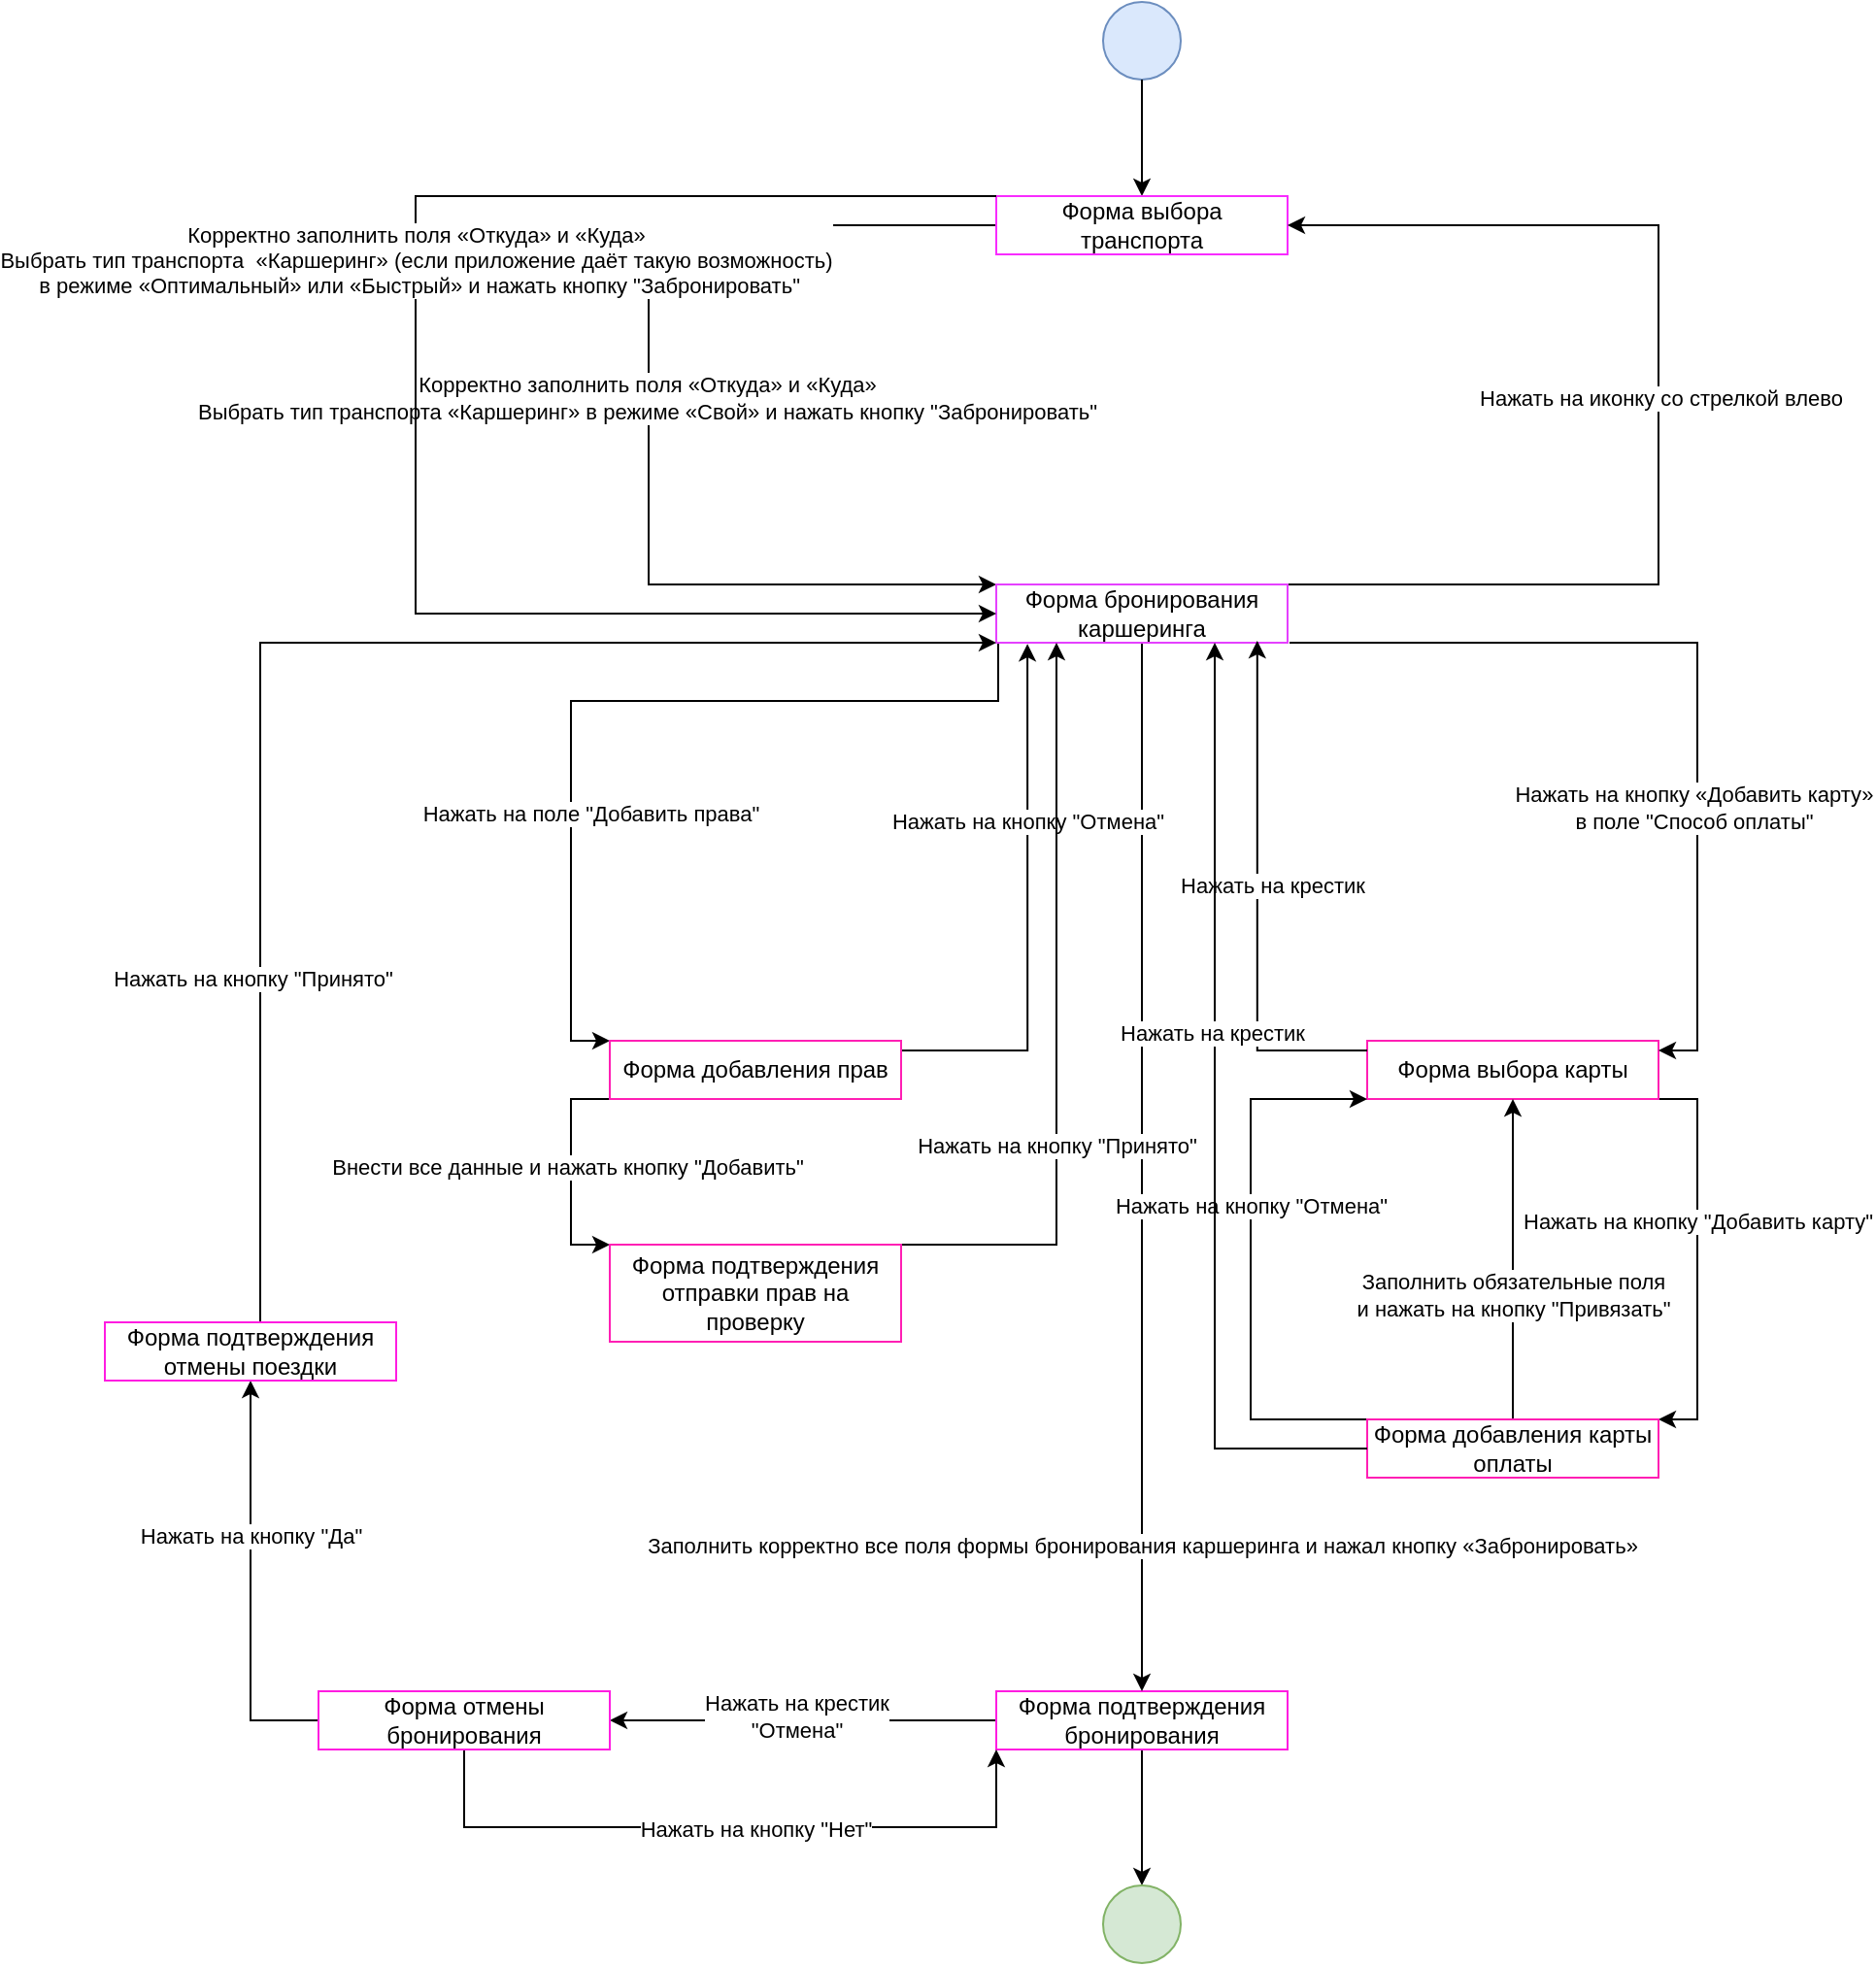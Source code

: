 <mxfile version="22.1.19" type="github">
  <diagram id="prtHgNgQTEPvFCAcTncT" name="Page-1">
    <mxGraphModel dx="2389" dy="853" grid="1" gridSize="10" guides="1" tooltips="1" connect="1" arrows="1" fold="1" page="1" pageScale="1" pageWidth="827" pageHeight="1169" math="0" shadow="0">
      <root>
        <mxCell id="0" />
        <mxCell id="1" parent="0" />
        <mxCell id="AKc9pMjTOJnopstTfpm2-2" value="" style="ellipse;whiteSpace=wrap;html=1;aspect=fixed;fillColor=#dae8fc;strokeColor=#6c8ebf;" parent="1" vertex="1">
          <mxGeometry x="394" y="20" width="40" height="40" as="geometry" />
        </mxCell>
        <mxCell id="AKc9pMjTOJnopstTfpm2-3" value="" style="endArrow=classic;html=1;rounded=0;exitX=0.5;exitY=1;exitDx=0;exitDy=0;" parent="1" source="AKc9pMjTOJnopstTfpm2-2" edge="1">
          <mxGeometry width="50" height="50" relative="1" as="geometry">
            <mxPoint x="390" y="260" as="sourcePoint" />
            <mxPoint x="414" y="120" as="targetPoint" />
          </mxGeometry>
        </mxCell>
        <mxCell id="Mg9zhPK-vFDKnxileMBy-3" style="edgeStyle=orthogonalEdgeStyle;rounded=0;orthogonalLoop=1;jettySize=auto;html=1;entryX=0;entryY=0;entryDx=0;entryDy=0;" parent="1" source="AKc9pMjTOJnopstTfpm2-4" target="AKc9pMjTOJnopstTfpm2-7" edge="1">
          <mxGeometry relative="1" as="geometry">
            <Array as="points">
              <mxPoint x="160" y="135" />
              <mxPoint x="160" y="320" />
            </Array>
          </mxGeometry>
        </mxCell>
        <mxCell id="Mg9zhPK-vFDKnxileMBy-5" value="Корректно заполнить поля «Откуда» и «Куда»&lt;br&gt;Выбрать тип транспорта «Каршеринг» в режиме «Свой» и нажать кнопку &quot;Забронировать&quot;" style="edgeLabel;html=1;align=center;verticalAlign=middle;resizable=0;points=[];" parent="Mg9zhPK-vFDKnxileMBy-3" vertex="1" connectable="0">
          <mxGeometry x="-0.014" y="-1" relative="1" as="geometry">
            <mxPoint as="offset" />
          </mxGeometry>
        </mxCell>
        <mxCell id="AKc9pMjTOJnopstTfpm2-4" value="Форма выбора транспорта" style="rounded=0;whiteSpace=wrap;html=1;strokeColor=#F82BFF;" parent="1" vertex="1">
          <mxGeometry x="339" y="120" width="150" height="30" as="geometry" />
        </mxCell>
        <mxCell id="AKc9pMjTOJnopstTfpm2-23" style="edgeStyle=orthogonalEdgeStyle;rounded=0;orthogonalLoop=1;jettySize=auto;html=1;entryX=0.5;entryY=0;entryDx=0;entryDy=0;" parent="1" source="AKc9pMjTOJnopstTfpm2-5" target="AKc9pMjTOJnopstTfpm2-24" edge="1">
          <mxGeometry relative="1" as="geometry">
            <mxPoint x="414" y="1010" as="targetPoint" />
          </mxGeometry>
        </mxCell>
        <mxCell id="teK6GMSWzmJcEfpmg9Bi-2" style="edgeStyle=orthogonalEdgeStyle;rounded=0;orthogonalLoop=1;jettySize=auto;html=1;" edge="1" parent="1" source="AKc9pMjTOJnopstTfpm2-5" target="teK6GMSWzmJcEfpmg9Bi-1">
          <mxGeometry relative="1" as="geometry" />
        </mxCell>
        <mxCell id="teK6GMSWzmJcEfpmg9Bi-3" value="Нажать на крестик &lt;br&gt;&quot;Отмена&quot;" style="edgeLabel;html=1;align=center;verticalAlign=middle;resizable=0;points=[];rotation=0;" vertex="1" connectable="0" parent="teK6GMSWzmJcEfpmg9Bi-2">
          <mxGeometry x="0.039" y="-2" relative="1" as="geometry">
            <mxPoint as="offset" />
          </mxGeometry>
        </mxCell>
        <mxCell id="AKc9pMjTOJnopstTfpm2-5" value="Форма подтверждения бронирования" style="rounded=0;whiteSpace=wrap;html=1;strokeColor=#FF1CE1;" parent="1" vertex="1">
          <mxGeometry x="339" y="890" width="150" height="30" as="geometry" />
        </mxCell>
        <mxCell id="Mg9zhPK-vFDKnxileMBy-26" style="edgeStyle=orthogonalEdgeStyle;rounded=0;orthogonalLoop=1;jettySize=auto;html=1;entryX=1;entryY=0;entryDx=0;entryDy=0;exitX=1;exitY=1;exitDx=0;exitDy=0;" parent="1" source="AKc9pMjTOJnopstTfpm2-6" target="Mg9zhPK-vFDKnxileMBy-24" edge="1">
          <mxGeometry relative="1" as="geometry">
            <Array as="points">
              <mxPoint x="700" y="585" />
              <mxPoint x="700" y="750" />
            </Array>
          </mxGeometry>
        </mxCell>
        <mxCell id="Mg9zhPK-vFDKnxileMBy-27" value="Нажать на кнопку &quot;Добавить карту&quot;" style="edgeLabel;html=1;align=center;verticalAlign=middle;resizable=0;points=[];" parent="Mg9zhPK-vFDKnxileMBy-26" vertex="1" connectable="0">
          <mxGeometry x="-0.021" relative="1" as="geometry">
            <mxPoint y="-18" as="offset" />
          </mxGeometry>
        </mxCell>
        <mxCell id="AKc9pMjTOJnopstTfpm2-6" value="Форма выбора карты" style="rounded=0;whiteSpace=wrap;html=1;strokeColor=#FF1FB4;" parent="1" vertex="1">
          <mxGeometry x="530" y="555" width="150" height="30" as="geometry" />
        </mxCell>
        <mxCell id="Mg9zhPK-vFDKnxileMBy-4" style="edgeStyle=orthogonalEdgeStyle;rounded=0;orthogonalLoop=1;jettySize=auto;html=1;entryX=1;entryY=0.5;entryDx=0;entryDy=0;" parent="1" source="AKc9pMjTOJnopstTfpm2-7" target="AKc9pMjTOJnopstTfpm2-4" edge="1">
          <mxGeometry relative="1" as="geometry">
            <Array as="points">
              <mxPoint x="680" y="320" />
              <mxPoint x="680" y="135" />
            </Array>
          </mxGeometry>
        </mxCell>
        <mxCell id="Mg9zhPK-vFDKnxileMBy-6" value="Нажать на иконку со стрелкой влево" style="edgeLabel;html=1;align=center;verticalAlign=middle;resizable=0;points=[];" parent="Mg9zhPK-vFDKnxileMBy-4" vertex="1" connectable="0">
          <mxGeometry x="0.014" y="-1" relative="1" as="geometry">
            <mxPoint as="offset" />
          </mxGeometry>
        </mxCell>
        <mxCell id="Mg9zhPK-vFDKnxileMBy-11" style="edgeStyle=orthogonalEdgeStyle;rounded=0;orthogonalLoop=1;jettySize=auto;html=1;entryX=1;entryY=1;entryDx=0;entryDy=0;" parent="1" source="AKc9pMjTOJnopstTfpm2-7" target="Mg9zhPK-vFDKnxileMBy-1" edge="1">
          <mxGeometry relative="1" as="geometry">
            <Array as="points">
              <mxPoint x="340" y="380" />
              <mxPoint x="120" y="380" />
              <mxPoint x="120" y="555" />
            </Array>
          </mxGeometry>
        </mxCell>
        <mxCell id="Mg9zhPK-vFDKnxileMBy-13" value="Нажать на поле &quot;Добавить права&quot;" style="edgeLabel;html=1;align=center;verticalAlign=middle;resizable=0;points=[];" parent="Mg9zhPK-vFDKnxileMBy-11" vertex="1" connectable="0">
          <mxGeometry x="0.556" y="-2" relative="1" as="geometry">
            <mxPoint x="12" y="-38" as="offset" />
          </mxGeometry>
        </mxCell>
        <mxCell id="Mg9zhPK-vFDKnxileMBy-12" style="edgeStyle=orthogonalEdgeStyle;rounded=0;orthogonalLoop=1;jettySize=auto;html=1;" parent="1" edge="1">
          <mxGeometry relative="1" as="geometry">
            <mxPoint x="490" y="350" as="sourcePoint" />
            <mxPoint x="680" y="560" as="targetPoint" />
            <Array as="points">
              <mxPoint x="700" y="350" />
              <mxPoint x="700" y="560" />
            </Array>
          </mxGeometry>
        </mxCell>
        <mxCell id="Mg9zhPK-vFDKnxileMBy-21" value="Нажать на кнопку «Добавить карту» &lt;br&gt;в поле &quot;Способ оплаты&quot;" style="edgeLabel;html=1;align=center;verticalAlign=middle;resizable=0;points=[];" parent="Mg9zhPK-vFDKnxileMBy-12" vertex="1" connectable="0">
          <mxGeometry x="0.342" y="-2" relative="1" as="geometry">
            <mxPoint as="offset" />
          </mxGeometry>
        </mxCell>
        <mxCell id="Mg9zhPK-vFDKnxileMBy-34" style="edgeStyle=orthogonalEdgeStyle;rounded=0;orthogonalLoop=1;jettySize=auto;html=1;" parent="1" source="AKc9pMjTOJnopstTfpm2-7" target="AKc9pMjTOJnopstTfpm2-5" edge="1">
          <mxGeometry relative="1" as="geometry">
            <Array as="points">
              <mxPoint x="414" y="630" />
              <mxPoint x="414" y="630" />
            </Array>
          </mxGeometry>
        </mxCell>
        <mxCell id="Mg9zhPK-vFDKnxileMBy-35" value="Заполнить корректно все поля формы бронирования каршеринга и нажал кнопку «Забронировать»" style="edgeLabel;html=1;align=center;verticalAlign=middle;resizable=0;points=[];" parent="Mg9zhPK-vFDKnxileMBy-34" vertex="1" connectable="0">
          <mxGeometry x="0.72" relative="1" as="geometry">
            <mxPoint as="offset" />
          </mxGeometry>
        </mxCell>
        <mxCell id="AKc9pMjTOJnopstTfpm2-7" value="Форма бронирования каршеринга" style="rounded=0;whiteSpace=wrap;html=1;strokeColor=#E540FF;" parent="1" vertex="1">
          <mxGeometry x="339" y="320" width="150" height="30" as="geometry" />
        </mxCell>
        <mxCell id="AKc9pMjTOJnopstTfpm2-24" value="" style="ellipse;whiteSpace=wrap;html=1;aspect=fixed;fillColor=#d5e8d4;strokeColor=#82b366;" parent="1" vertex="1">
          <mxGeometry x="394" y="990" width="40" height="40" as="geometry" />
        </mxCell>
        <mxCell id="Mg9zhPK-vFDKnxileMBy-14" style="edgeStyle=orthogonalEdgeStyle;rounded=0;orthogonalLoop=1;jettySize=auto;html=1;entryX=0.107;entryY=1.02;entryDx=0;entryDy=0;entryPerimeter=0;" parent="1" source="Mg9zhPK-vFDKnxileMBy-1" target="AKc9pMjTOJnopstTfpm2-7" edge="1">
          <mxGeometry relative="1" as="geometry">
            <mxPoint x="410" y="430" as="targetPoint" />
            <Array as="points">
              <mxPoint x="355" y="560" />
            </Array>
          </mxGeometry>
        </mxCell>
        <mxCell id="Mg9zhPK-vFDKnxileMBy-15" value="Нажать на кнопку &quot;Отмена&quot;" style="edgeLabel;html=1;align=center;verticalAlign=middle;resizable=0;points=[];" parent="Mg9zhPK-vFDKnxileMBy-14" vertex="1" connectable="0">
          <mxGeometry x="0.152" relative="1" as="geometry">
            <mxPoint y="-25" as="offset" />
          </mxGeometry>
        </mxCell>
        <mxCell id="Mg9zhPK-vFDKnxileMBy-17" style="edgeStyle=orthogonalEdgeStyle;rounded=0;orthogonalLoop=1;jettySize=auto;html=1;entryX=1;entryY=1;entryDx=0;entryDy=0;exitX=1;exitY=0;exitDx=0;exitDy=0;" parent="1" source="Mg9zhPK-vFDKnxileMBy-1" target="Mg9zhPK-vFDKnxileMBy-16" edge="1">
          <mxGeometry relative="1" as="geometry">
            <Array as="points">
              <mxPoint x="120" y="585" />
              <mxPoint x="120" y="660" />
            </Array>
          </mxGeometry>
        </mxCell>
        <mxCell id="Mg9zhPK-vFDKnxileMBy-18" value="Внести все данные и нажать кнопку &quot;Добавить&quot;" style="edgeLabel;html=1;align=center;verticalAlign=middle;resizable=0;points=[];" parent="Mg9zhPK-vFDKnxileMBy-17" vertex="1" connectable="0">
          <mxGeometry x="-0.04" y="-2" relative="1" as="geometry">
            <mxPoint as="offset" />
          </mxGeometry>
        </mxCell>
        <mxCell id="Mg9zhPK-vFDKnxileMBy-1" value="Форма добавления прав" style="rounded=0;whiteSpace=wrap;html=1;strokeColor=#FF1FB4;direction=west;" parent="1" vertex="1">
          <mxGeometry x="140" y="555" width="150" height="30" as="geometry" />
        </mxCell>
        <mxCell id="Mg9zhPK-vFDKnxileMBy-7" style="edgeStyle=orthogonalEdgeStyle;rounded=0;orthogonalLoop=1;jettySize=auto;html=1;exitX=0;exitY=0;exitDx=0;exitDy=0;entryX=0;entryY=0.5;entryDx=0;entryDy=0;" parent="1" source="AKc9pMjTOJnopstTfpm2-4" edge="1" target="AKc9pMjTOJnopstTfpm2-7">
          <mxGeometry relative="1" as="geometry">
            <mxPoint x="179" y="100" as="sourcePoint" />
            <mxPoint x="290" y="330" as="targetPoint" />
            <Array as="points">
              <mxPoint x="40" y="120" />
              <mxPoint x="40" y="335" />
            </Array>
          </mxGeometry>
        </mxCell>
        <mxCell id="Mg9zhPK-vFDKnxileMBy-8" value="Корректно заполнить поля «Откуда» и «Куда»&lt;br&gt;Выбрать тип транспорта&amp;nbsp; «Каршеринг» (если приложение даёт такую возможность)&lt;br&gt;&amp;nbsp;в режиме «Оптимальный» или «Быстрый» и нажать кнопку &quot;Забронировать&quot;" style="edgeLabel;html=1;align=center;verticalAlign=middle;resizable=0;points=[];" parent="Mg9zhPK-vFDKnxileMBy-7" vertex="1" connectable="0">
          <mxGeometry x="-0.014" y="-1" relative="1" as="geometry">
            <mxPoint x="1" y="-69" as="offset" />
          </mxGeometry>
        </mxCell>
        <mxCell id="Mg9zhPK-vFDKnxileMBy-19" style="edgeStyle=orthogonalEdgeStyle;rounded=0;orthogonalLoop=1;jettySize=auto;html=1;exitX=0;exitY=1;exitDx=0;exitDy=0;" parent="1" source="Mg9zhPK-vFDKnxileMBy-16" edge="1">
          <mxGeometry relative="1" as="geometry">
            <mxPoint x="370" y="350" as="targetPoint" />
            <Array as="points">
              <mxPoint x="370" y="660" />
            </Array>
          </mxGeometry>
        </mxCell>
        <mxCell id="Mg9zhPK-vFDKnxileMBy-20" value="Нажать на кнопку &quot;Принято&quot;" style="edgeLabel;html=1;align=center;verticalAlign=middle;resizable=0;points=[];" parent="Mg9zhPK-vFDKnxileMBy-19" vertex="1" connectable="0">
          <mxGeometry x="-0.398" y="2" relative="1" as="geometry">
            <mxPoint x="2" y="-14" as="offset" />
          </mxGeometry>
        </mxCell>
        <mxCell id="Mg9zhPK-vFDKnxileMBy-16" value="Форма подтверждения отправки прав на проверку" style="rounded=0;whiteSpace=wrap;html=1;strokeColor=#FF1FB4;direction=west;" parent="1" vertex="1">
          <mxGeometry x="140" y="660" width="150" height="50" as="geometry" />
        </mxCell>
        <mxCell id="Mg9zhPK-vFDKnxileMBy-22" style="edgeStyle=orthogonalEdgeStyle;rounded=0;orthogonalLoop=1;jettySize=auto;html=1;entryX=0.896;entryY=0.967;entryDx=0;entryDy=0;entryPerimeter=0;" parent="1" source="AKc9pMjTOJnopstTfpm2-6" target="AKc9pMjTOJnopstTfpm2-7" edge="1">
          <mxGeometry relative="1" as="geometry">
            <Array as="points">
              <mxPoint x="473" y="560" />
            </Array>
          </mxGeometry>
        </mxCell>
        <mxCell id="Mg9zhPK-vFDKnxileMBy-23" value="Нажать на крестик" style="edgeLabel;html=1;align=center;verticalAlign=middle;resizable=0;points=[];" parent="Mg9zhPK-vFDKnxileMBy-22" vertex="1" connectable="0">
          <mxGeometry x="0.063" y="2" relative="1" as="geometry">
            <mxPoint x="9" as="offset" />
          </mxGeometry>
        </mxCell>
        <mxCell id="Mg9zhPK-vFDKnxileMBy-28" style="edgeStyle=orthogonalEdgeStyle;rounded=0;orthogonalLoop=1;jettySize=auto;html=1;entryX=0;entryY=1;entryDx=0;entryDy=0;exitX=0;exitY=0;exitDx=0;exitDy=0;" parent="1" source="Mg9zhPK-vFDKnxileMBy-24" target="AKc9pMjTOJnopstTfpm2-6" edge="1">
          <mxGeometry relative="1" as="geometry">
            <Array as="points">
              <mxPoint x="470" y="750" />
              <mxPoint x="470" y="585" />
            </Array>
          </mxGeometry>
        </mxCell>
        <mxCell id="Mg9zhPK-vFDKnxileMBy-29" value="Нажать на кнопку &quot;Отмена&quot;" style="edgeLabel;html=1;align=center;verticalAlign=middle;resizable=0;points=[];" parent="Mg9zhPK-vFDKnxileMBy-28" vertex="1" connectable="0">
          <mxGeometry x="-0.143" y="3" relative="1" as="geometry">
            <mxPoint x="3" y="-48" as="offset" />
          </mxGeometry>
        </mxCell>
        <mxCell id="Mg9zhPK-vFDKnxileMBy-32" style="edgeStyle=orthogonalEdgeStyle;rounded=0;orthogonalLoop=1;jettySize=auto;html=1;entryX=0.5;entryY=1;entryDx=0;entryDy=0;" parent="1" source="Mg9zhPK-vFDKnxileMBy-24" target="AKc9pMjTOJnopstTfpm2-6" edge="1">
          <mxGeometry relative="1" as="geometry" />
        </mxCell>
        <mxCell id="Mg9zhPK-vFDKnxileMBy-33" value="Заполнить обязательные поля &lt;br&gt;и нажать на кнопку &quot;Привязать&quot;" style="edgeLabel;html=1;align=center;verticalAlign=middle;resizable=0;points=[];" parent="Mg9zhPK-vFDKnxileMBy-32" vertex="1" connectable="0">
          <mxGeometry x="0.05" relative="1" as="geometry">
            <mxPoint y="22" as="offset" />
          </mxGeometry>
        </mxCell>
        <mxCell id="Mg9zhPK-vFDKnxileMBy-24" value="Форма добавления карты оплаты" style="rounded=0;whiteSpace=wrap;html=1;strokeColor=#FF1FB4;" parent="1" vertex="1">
          <mxGeometry x="530" y="750" width="150" height="30" as="geometry" />
        </mxCell>
        <mxCell id="Mg9zhPK-vFDKnxileMBy-30" style="edgeStyle=orthogonalEdgeStyle;rounded=0;orthogonalLoop=1;jettySize=auto;html=1;entryX=0.75;entryY=1;entryDx=0;entryDy=0;" parent="1" source="Mg9zhPK-vFDKnxileMBy-24" target="AKc9pMjTOJnopstTfpm2-7" edge="1">
          <mxGeometry relative="1" as="geometry" />
        </mxCell>
        <mxCell id="Mg9zhPK-vFDKnxileMBy-31" value="Нажать на крестик" style="edgeLabel;html=1;align=center;verticalAlign=middle;resizable=0;points=[];" parent="Mg9zhPK-vFDKnxileMBy-30" vertex="1" connectable="0">
          <mxGeometry x="0.192" y="2" relative="1" as="geometry">
            <mxPoint y="1" as="offset" />
          </mxGeometry>
        </mxCell>
        <mxCell id="teK6GMSWzmJcEfpmg9Bi-5" style="edgeStyle=orthogonalEdgeStyle;rounded=0;orthogonalLoop=1;jettySize=auto;html=1;entryX=0.5;entryY=1;entryDx=0;entryDy=0;" edge="1" parent="1" source="teK6GMSWzmJcEfpmg9Bi-1" target="teK6GMSWzmJcEfpmg9Bi-9">
          <mxGeometry relative="1" as="geometry">
            <mxPoint x="-270" y="810" as="targetPoint" />
            <Array as="points">
              <mxPoint x="-45" y="905" />
            </Array>
          </mxGeometry>
        </mxCell>
        <mxCell id="teK6GMSWzmJcEfpmg9Bi-6" value="Нажать на кнопку &quot;Да&quot;" style="edgeLabel;html=1;align=center;verticalAlign=middle;resizable=0;points=[];" vertex="1" connectable="0" parent="teK6GMSWzmJcEfpmg9Bi-5">
          <mxGeometry x="-0.616" relative="1" as="geometry">
            <mxPoint y="-90" as="offset" />
          </mxGeometry>
        </mxCell>
        <mxCell id="teK6GMSWzmJcEfpmg9Bi-7" style="edgeStyle=orthogonalEdgeStyle;rounded=0;orthogonalLoop=1;jettySize=auto;html=1;entryX=0;entryY=1;entryDx=0;entryDy=0;" edge="1" parent="1" source="teK6GMSWzmJcEfpmg9Bi-1" target="AKc9pMjTOJnopstTfpm2-5">
          <mxGeometry relative="1" as="geometry">
            <Array as="points">
              <mxPoint x="65" y="960" />
              <mxPoint x="339" y="960" />
            </Array>
          </mxGeometry>
        </mxCell>
        <mxCell id="teK6GMSWzmJcEfpmg9Bi-8" value="Нажать на кнопку &quot;Нет&quot;" style="edgeLabel;html=1;align=center;verticalAlign=middle;resizable=0;points=[];" vertex="1" connectable="0" parent="teK6GMSWzmJcEfpmg9Bi-7">
          <mxGeometry x="-0.044" y="-1" relative="1" as="geometry">
            <mxPoint x="21" as="offset" />
          </mxGeometry>
        </mxCell>
        <mxCell id="teK6GMSWzmJcEfpmg9Bi-1" value="Форма отмены бронирования" style="rounded=0;whiteSpace=wrap;html=1;strokeColor=#FF1CE1;" vertex="1" parent="1">
          <mxGeometry x="-10" y="890" width="150" height="30" as="geometry" />
        </mxCell>
        <mxCell id="teK6GMSWzmJcEfpmg9Bi-10" style="edgeStyle=orthogonalEdgeStyle;rounded=0;orthogonalLoop=1;jettySize=auto;html=1;entryX=0;entryY=1;entryDx=0;entryDy=0;" edge="1" parent="1" source="teK6GMSWzmJcEfpmg9Bi-9" target="AKc9pMjTOJnopstTfpm2-7">
          <mxGeometry relative="1" as="geometry">
            <mxPoint x="-45" y="360" as="targetPoint" />
            <Array as="points">
              <mxPoint x="-40" y="350" />
            </Array>
          </mxGeometry>
        </mxCell>
        <mxCell id="teK6GMSWzmJcEfpmg9Bi-11" value="Нажать на кнопку &quot;Принято&quot;" style="edgeLabel;html=1;align=center;verticalAlign=middle;resizable=0;points=[];" vertex="1" connectable="0" parent="teK6GMSWzmJcEfpmg9Bi-10">
          <mxGeometry x="-0.514" y="4" relative="1" as="geometry">
            <mxPoint as="offset" />
          </mxGeometry>
        </mxCell>
        <mxCell id="teK6GMSWzmJcEfpmg9Bi-9" value="Форма подтверждения отмены поездки" style="rounded=0;whiteSpace=wrap;html=1;strokeColor=#FF1CE1;" vertex="1" parent="1">
          <mxGeometry x="-120" y="700" width="150" height="30" as="geometry" />
        </mxCell>
      </root>
    </mxGraphModel>
  </diagram>
</mxfile>
